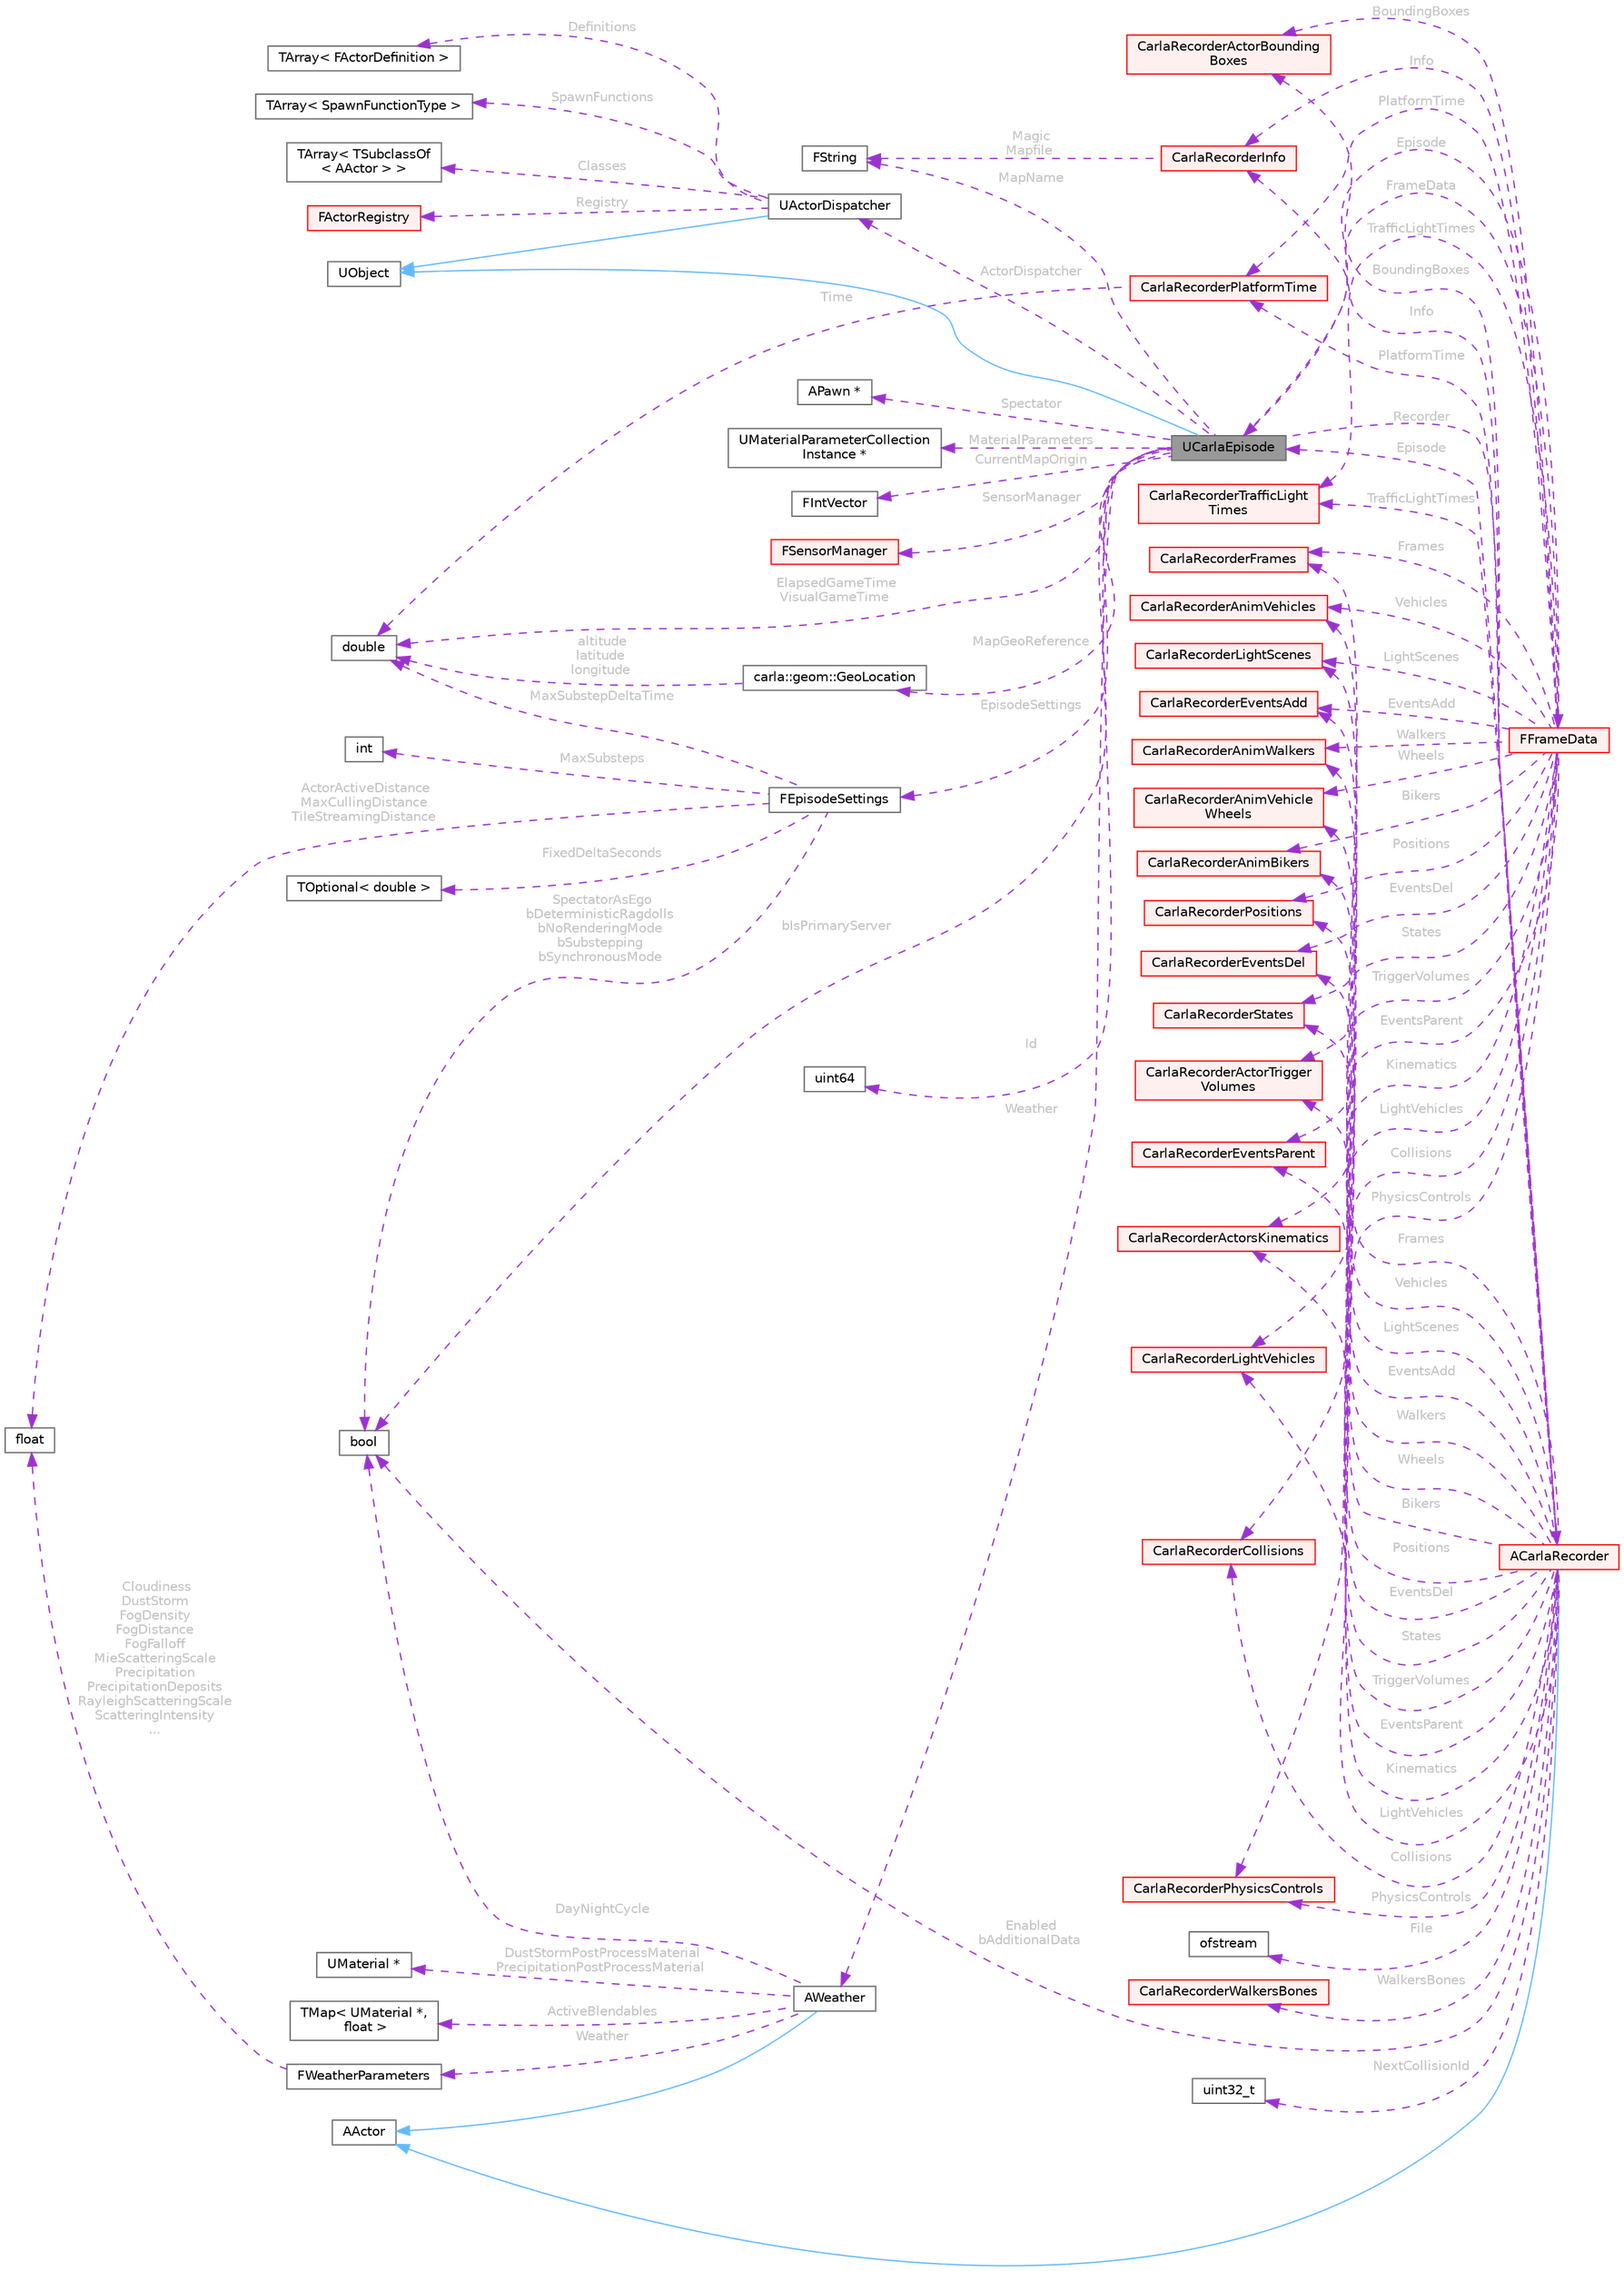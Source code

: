 digraph "UCarlaEpisode"
{
 // INTERACTIVE_SVG=YES
 // LATEX_PDF_SIZE
  bgcolor="transparent";
  edge [fontname=Helvetica,fontsize=10,labelfontname=Helvetica,labelfontsize=10];
  node [fontname=Helvetica,fontsize=10,shape=box,height=0.2,width=0.4];
  rankdir="LR";
  Node1 [id="Node000001",label="UCarlaEpisode",height=0.2,width=0.4,color="gray40", fillcolor="grey60", style="filled", fontcolor="black",tooltip="A simulation episode."];
  Node2 -> Node1 [id="edge1_Node000001_Node000002",dir="back",color="steelblue1",style="solid",tooltip=" "];
  Node2 [id="Node000002",label="UObject",height=0.2,width=0.4,color="gray40", fillcolor="white", style="filled",URL="$df/def/classUObject.html",tooltip=" "];
  Node3 -> Node1 [id="edge2_Node000001_Node000003",dir="back",color="darkorchid3",style="dashed",tooltip=" ",label=" bIsPrimaryServer",fontcolor="grey" ];
  Node3 [id="Node000003",label="bool",height=0.2,width=0.4,color="gray40", fillcolor="white", style="filled",tooltip=" "];
  Node4 -> Node1 [id="edge3_Node000001_Node000004",dir="back",color="darkorchid3",style="dashed",tooltip=" ",label=" Id",fontcolor="grey" ];
  Node4 [id="Node000004",label="uint64",height=0.2,width=0.4,color="gray40", fillcolor="white", style="filled",tooltip=" "];
  Node5 -> Node1 [id="edge4_Node000001_Node000005",dir="back",color="darkorchid3",style="dashed",tooltip=" ",label=" ElapsedGameTime\nVisualGameTime",fontcolor="grey" ];
  Node5 [id="Node000005",label="double",height=0.2,width=0.4,color="gray40", fillcolor="white", style="filled",tooltip=" "];
  Node6 -> Node1 [id="edge5_Node000001_Node000006",dir="back",color="darkorchid3",style="dashed",tooltip=" ",label=" MapName",fontcolor="grey" ];
  Node6 [id="Node000006",label="FString",height=0.2,width=0.4,color="gray40", fillcolor="white", style="filled",tooltip=" "];
  Node7 -> Node1 [id="edge6_Node000001_Node000007",dir="back",color="darkorchid3",style="dashed",tooltip=" ",label=" EpisodeSettings",fontcolor="grey" ];
  Node7 [id="Node000007",label="FEpisodeSettings",height=0.2,width=0.4,color="gray40", fillcolor="white", style="filled",URL="$da/d6e/structFEpisodeSettings.html",tooltip=" "];
  Node3 -> Node7 [id="edge7_Node000007_Node000003",dir="back",color="darkorchid3",style="dashed",tooltip=" ",label=" SpectatorAsEgo\nbDeterministicRagdolls\nbNoRenderingMode\nbSubstepping\nbSynchronousMode",fontcolor="grey" ];
  Node8 -> Node7 [id="edge8_Node000007_Node000008",dir="back",color="darkorchid3",style="dashed",tooltip=" ",label=" FixedDeltaSeconds",fontcolor="grey" ];
  Node8 [id="Node000008",label="TOptional\< double \>",height=0.2,width=0.4,color="gray40", fillcolor="white", style="filled",tooltip=" "];
  Node5 -> Node7 [id="edge9_Node000007_Node000005",dir="back",color="darkorchid3",style="dashed",tooltip=" ",label=" MaxSubstepDeltaTime",fontcolor="grey" ];
  Node9 -> Node7 [id="edge10_Node000007_Node000009",dir="back",color="darkorchid3",style="dashed",tooltip=" ",label=" MaxSubsteps",fontcolor="grey" ];
  Node9 [id="Node000009",label="int",height=0.2,width=0.4,color="gray40", fillcolor="white", style="filled",tooltip=" "];
  Node10 -> Node7 [id="edge11_Node000007_Node000010",dir="back",color="darkorchid3",style="dashed",tooltip=" ",label=" ActorActiveDistance\nMaxCullingDistance\nTileStreamingDistance",fontcolor="grey" ];
  Node10 [id="Node000010",label="float",height=0.2,width=0.4,color="gray40", fillcolor="white", style="filled",tooltip=" "];
  Node11 -> Node1 [id="edge12_Node000001_Node000011",dir="back",color="darkorchid3",style="dashed",tooltip=" ",label=" ActorDispatcher",fontcolor="grey" ];
  Node11 [id="Node000011",label="UActorDispatcher",height=0.2,width=0.4,color="gray40", fillcolor="white", style="filled",URL="$d7/d90/classUActorDispatcher.html",tooltip="Object in charge of binding ActorDefinitions to spawn functions, as well as keeping the registry of a..."];
  Node2 -> Node11 [id="edge13_Node000011_Node000002",dir="back",color="steelblue1",style="solid",tooltip=" "];
  Node12 -> Node11 [id="edge14_Node000011_Node000012",dir="back",color="darkorchid3",style="dashed",tooltip=" ",label=" Definitions",fontcolor="grey" ];
  Node12 [id="Node000012",label="TArray\< FActorDefinition \>",height=0.2,width=0.4,color="gray40", fillcolor="white", style="filled",tooltip=" "];
  Node13 -> Node11 [id="edge15_Node000011_Node000013",dir="back",color="darkorchid3",style="dashed",tooltip=" ",label=" SpawnFunctions",fontcolor="grey" ];
  Node13 [id="Node000013",label="TArray\< SpawnFunctionType \>",height=0.2,width=0.4,color="gray40", fillcolor="white", style="filled",tooltip=" "];
  Node14 -> Node11 [id="edge16_Node000011_Node000014",dir="back",color="darkorchid3",style="dashed",tooltip=" ",label=" Classes",fontcolor="grey" ];
  Node14 [id="Node000014",label="TArray\< TSubclassOf\l\< AActor \> \>",height=0.2,width=0.4,color="gray40", fillcolor="white", style="filled",tooltip=" "];
  Node15 -> Node11 [id="edge17_Node000011_Node000015",dir="back",color="darkorchid3",style="dashed",tooltip=" ",label=" Registry",fontcolor="grey" ];
  Node15 [id="Node000015",label="FActorRegistry",height=0.2,width=0.4,color="red", fillcolor="#FFF0F0", style="filled",URL="$df/db5/classFActorRegistry.html",tooltip="A registry of all the Carla actors."];
  Node20 -> Node1 [id="edge18_Node000001_Node000020",dir="back",color="darkorchid3",style="dashed",tooltip=" ",label=" Spectator",fontcolor="grey" ];
  Node20 [id="Node000020",label="APawn *",height=0.2,width=0.4,color="gray40", fillcolor="white", style="filled",tooltip=" "];
  Node21 -> Node1 [id="edge19_Node000001_Node000021",dir="back",color="darkorchid3",style="dashed",tooltip=" ",label=" Weather",fontcolor="grey" ];
  Node21 [id="Node000021",label="AWeather",height=0.2,width=0.4,color="gray40", fillcolor="white", style="filled",URL="$de/d75/classAWeather.html",tooltip=" "];
  Node22 -> Node21 [id="edge20_Node000021_Node000022",dir="back",color="steelblue1",style="solid",tooltip=" "];
  Node22 [id="Node000022",label="AActor",height=0.2,width=0.4,color="gray40", fillcolor="white", style="filled",URL="$d1/da4/classAActor.html",tooltip=" "];
  Node23 -> Node21 [id="edge21_Node000021_Node000023",dir="back",color="darkorchid3",style="dashed",tooltip=" ",label=" Weather",fontcolor="grey" ];
  Node23 [id="Node000023",label="FWeatherParameters",height=0.2,width=0.4,color="gray40", fillcolor="white", style="filled",URL="$dd/d9b/structFWeatherParameters.html",tooltip=" "];
  Node10 -> Node23 [id="edge22_Node000023_Node000010",dir="back",color="darkorchid3",style="dashed",tooltip=" ",label=" Cloudiness\nDustStorm\nFogDensity\nFogDistance\nFogFalloff\nMieScatteringScale\nPrecipitation\nPrecipitationDeposits\nRayleighScatteringScale\nScatteringIntensity\n...",fontcolor="grey" ];
  Node24 -> Node21 [id="edge23_Node000021_Node000024",dir="back",color="darkorchid3",style="dashed",tooltip=" ",label=" DustStormPostProcessMaterial\nPrecipitationPostProcessMaterial",fontcolor="grey" ];
  Node24 [id="Node000024",label="UMaterial *",height=0.2,width=0.4,color="gray40", fillcolor="white", style="filled",tooltip=" "];
  Node25 -> Node21 [id="edge24_Node000021_Node000025",dir="back",color="darkorchid3",style="dashed",tooltip=" ",label=" ActiveBlendables",fontcolor="grey" ];
  Node25 [id="Node000025",label="TMap\< UMaterial *,\l float \>",height=0.2,width=0.4,color="gray40", fillcolor="white", style="filled",tooltip=" "];
  Node3 -> Node21 [id="edge25_Node000021_Node000003",dir="back",color="darkorchid3",style="dashed",tooltip=" ",label=" DayNightCycle",fontcolor="grey" ];
  Node26 -> Node1 [id="edge26_Node000001_Node000026",dir="back",color="darkorchid3",style="dashed",tooltip=" ",label=" MaterialParameters",fontcolor="grey" ];
  Node26 [id="Node000026",label="UMaterialParameterCollection\lInstance *",height=0.2,width=0.4,color="gray40", fillcolor="white", style="filled",tooltip=" "];
  Node27 -> Node1 [id="edge27_Node000001_Node000027",dir="back",color="darkorchid3",style="dashed",tooltip=" ",label=" Recorder",fontcolor="grey" ];
  Node27 [id="Node000027",label="ACarlaRecorder",height=0.2,width=0.4,color="red", fillcolor="#FFF0F0", style="filled",URL="$dd/db9/classACarlaRecorder.html",tooltip="Recorder for the simulation"];
  Node22 -> Node27 [id="edge28_Node000027_Node000022",dir="back",color="steelblue1",style="solid",tooltip=" "];
  Node3 -> Node27 [id="edge29_Node000027_Node000003",dir="back",color="darkorchid3",style="dashed",tooltip=" ",label=" Enabled\nbAdditionalData",fontcolor="grey" ];
  Node28 -> Node27 [id="edge30_Node000027_Node000028",dir="back",color="darkorchid3",style="dashed",tooltip=" ",label=" NextCollisionId",fontcolor="grey" ];
  Node28 [id="Node000028",label="uint32_t",height=0.2,width=0.4,color="gray40", fillcolor="white", style="filled",tooltip=" "];
  Node29 -> Node27 [id="edge31_Node000027_Node000029",dir="back",color="darkorchid3",style="dashed",tooltip=" ",label=" File",fontcolor="grey" ];
  Node29 [id="Node000029",label="ofstream",height=0.2,width=0.4,color="gray40", fillcolor="white", style="filled",tooltip=" "];
  Node1 -> Node27 [id="edge32_Node000027_Node000001",dir="back",color="darkorchid3",style="dashed",tooltip=" ",label=" Episode",fontcolor="grey" ];
  Node30 -> Node27 [id="edge33_Node000027_Node000030",dir="back",color="darkorchid3",style="dashed",tooltip=" ",label=" Info",fontcolor="grey" ];
  Node30 [id="Node000030",label="CarlaRecorderInfo",height=0.2,width=0.4,color="red", fillcolor="#FFF0F0", style="filled",URL="$da/dab/structCarlaRecorderInfo.html",tooltip=" "];
  Node6 -> Node30 [id="edge34_Node000030_Node000006",dir="back",color="darkorchid3",style="dashed",tooltip=" ",label=" Magic\nMapfile",fontcolor="grey" ];
  Node33 -> Node27 [id="edge35_Node000027_Node000033",dir="back",color="darkorchid3",style="dashed",tooltip=" ",label=" Frames",fontcolor="grey" ];
  Node33 [id="Node000033",label="CarlaRecorderFrames",height=0.2,width=0.4,color="red", fillcolor="#FFF0F0", style="filled",URL="$d6/d4d/classCarlaRecorderFrames.html",tooltip=" "];
  Node37 -> Node27 [id="edge36_Node000027_Node000037",dir="back",color="darkorchid3",style="dashed",tooltip=" ",label=" EventsAdd",fontcolor="grey" ];
  Node37 [id="Node000037",label="CarlaRecorderEventsAdd",height=0.2,width=0.4,color="red", fillcolor="#FFF0F0", style="filled",URL="$dd/dd4/classCarlaRecorderEventsAdd.html",tooltip=" "];
  Node39 -> Node27 [id="edge37_Node000027_Node000039",dir="back",color="darkorchid3",style="dashed",tooltip=" ",label=" EventsDel",fontcolor="grey" ];
  Node39 [id="Node000039",label="CarlaRecorderEventsDel",height=0.2,width=0.4,color="red", fillcolor="#FFF0F0", style="filled",URL="$dd/d8e/classCarlaRecorderEventsDel.html",tooltip=" "];
  Node41 -> Node27 [id="edge38_Node000027_Node000041",dir="back",color="darkorchid3",style="dashed",tooltip=" ",label=" EventsParent",fontcolor="grey" ];
  Node41 [id="Node000041",label="CarlaRecorderEventsParent",height=0.2,width=0.4,color="red", fillcolor="#FFF0F0", style="filled",URL="$dd/d35/classCarlaRecorderEventsParent.html",tooltip=" "];
  Node43 -> Node27 [id="edge39_Node000027_Node000043",dir="back",color="darkorchid3",style="dashed",tooltip=" ",label=" Collisions",fontcolor="grey" ];
  Node43 [id="Node000043",label="CarlaRecorderCollisions",height=0.2,width=0.4,color="red", fillcolor="#FFF0F0", style="filled",URL="$da/d6e/classCarlaRecorderCollisions.html",tooltip=" "];
  Node45 -> Node27 [id="edge40_Node000027_Node000045",dir="back",color="darkorchid3",style="dashed",tooltip=" ",label=" Positions",fontcolor="grey" ];
  Node45 [id="Node000045",label="CarlaRecorderPositions",height=0.2,width=0.4,color="red", fillcolor="#FFF0F0", style="filled",URL="$da/df1/classCarlaRecorderPositions.html",tooltip=" "];
  Node47 -> Node27 [id="edge41_Node000027_Node000047",dir="back",color="darkorchid3",style="dashed",tooltip=" ",label=" States",fontcolor="grey" ];
  Node47 [id="Node000047",label="CarlaRecorderStates",height=0.2,width=0.4,color="red", fillcolor="#FFF0F0", style="filled",URL="$d2/da3/classCarlaRecorderStates.html",tooltip=" "];
  Node49 -> Node27 [id="edge42_Node000027_Node000049",dir="back",color="darkorchid3",style="dashed",tooltip=" ",label=" Vehicles",fontcolor="grey" ];
  Node49 [id="Node000049",label="CarlaRecorderAnimVehicles",height=0.2,width=0.4,color="red", fillcolor="#FFF0F0", style="filled",URL="$da/dd4/classCarlaRecorderAnimVehicles.html",tooltip=" "];
  Node51 -> Node27 [id="edge43_Node000027_Node000051",dir="back",color="darkorchid3",style="dashed",tooltip=" ",label=" Wheels",fontcolor="grey" ];
  Node51 [id="Node000051",label="CarlaRecorderAnimVehicle\lWheels",height=0.2,width=0.4,color="red", fillcolor="#FFF0F0", style="filled",URL="$d6/dd8/classCarlaRecorderAnimVehicleWheels.html",tooltip=" "];
  Node53 -> Node27 [id="edge44_Node000027_Node000053",dir="back",color="darkorchid3",style="dashed",tooltip=" ",label=" Walkers",fontcolor="grey" ];
  Node53 [id="Node000053",label="CarlaRecorderAnimWalkers",height=0.2,width=0.4,color="red", fillcolor="#FFF0F0", style="filled",URL="$de/d09/classCarlaRecorderAnimWalkers.html",tooltip=" "];
  Node55 -> Node27 [id="edge45_Node000027_Node000055",dir="back",color="darkorchid3",style="dashed",tooltip=" ",label=" Bikers",fontcolor="grey" ];
  Node55 [id="Node000055",label="CarlaRecorderAnimBikers",height=0.2,width=0.4,color="red", fillcolor="#FFF0F0", style="filled",URL="$da/d46/classCarlaRecorderAnimBikers.html",tooltip=" "];
  Node57 -> Node27 [id="edge46_Node000027_Node000057",dir="back",color="darkorchid3",style="dashed",tooltip=" ",label=" LightVehicles",fontcolor="grey" ];
  Node57 [id="Node000057",label="CarlaRecorderLightVehicles",height=0.2,width=0.4,color="red", fillcolor="#FFF0F0", style="filled",URL="$df/d7b/structCarlaRecorderLightVehicles.html",tooltip=" "];
  Node59 -> Node27 [id="edge47_Node000027_Node000059",dir="back",color="darkorchid3",style="dashed",tooltip=" ",label=" LightScenes",fontcolor="grey" ];
  Node59 [id="Node000059",label="CarlaRecorderLightScenes",height=0.2,width=0.4,color="red", fillcolor="#FFF0F0", style="filled",URL="$d0/d93/structCarlaRecorderLightScenes.html",tooltip=" "];
  Node61 -> Node27 [id="edge48_Node000027_Node000061",dir="back",color="darkorchid3",style="dashed",tooltip=" ",label=" Kinematics",fontcolor="grey" ];
  Node61 [id="Node000061",label="CarlaRecorderActorsKinematics",height=0.2,width=0.4,color="red", fillcolor="#FFF0F0", style="filled",URL="$dc/ded/classCarlaRecorderActorsKinematics.html",tooltip=" "];
  Node63 -> Node27 [id="edge49_Node000027_Node000063",dir="back",color="darkorchid3",style="dashed",tooltip=" ",label=" BoundingBoxes",fontcolor="grey" ];
  Node63 [id="Node000063",label="CarlaRecorderActorBounding\lBoxes",height=0.2,width=0.4,color="red", fillcolor="#FFF0F0", style="filled",URL="$d1/d74/classCarlaRecorderActorBoundingBoxes.html",tooltip=" "];
  Node65 -> Node27 [id="edge50_Node000027_Node000065",dir="back",color="darkorchid3",style="dashed",tooltip=" ",label=" TriggerVolumes",fontcolor="grey" ];
  Node65 [id="Node000065",label="CarlaRecorderActorTrigger\lVolumes",height=0.2,width=0.4,color="red", fillcolor="#FFF0F0", style="filled",URL="$d8/d4c/classCarlaRecorderActorTriggerVolumes.html",tooltip=" "];
  Node66 -> Node27 [id="edge51_Node000027_Node000066",dir="back",color="darkorchid3",style="dashed",tooltip=" ",label=" PlatformTime",fontcolor="grey" ];
  Node66 [id="Node000066",label="CarlaRecorderPlatformTime",height=0.2,width=0.4,color="red", fillcolor="#FFF0F0", style="filled",URL="$d2/de4/structCarlaRecorderPlatformTime.html",tooltip=" "];
  Node5 -> Node66 [id="edge52_Node000066_Node000005",dir="back",color="darkorchid3",style="dashed",tooltip=" ",label=" Time",fontcolor="grey" ];
  Node68 -> Node27 [id="edge53_Node000027_Node000068",dir="back",color="darkorchid3",style="dashed",tooltip=" ",label=" PhysicsControls",fontcolor="grey" ];
  Node68 [id="Node000068",label="CarlaRecorderPhysicsControls",height=0.2,width=0.4,color="red", fillcolor="#FFF0F0", style="filled",URL="$dd/dd1/classCarlaRecorderPhysicsControls.html",tooltip=" "];
  Node70 -> Node27 [id="edge54_Node000027_Node000070",dir="back",color="darkorchid3",style="dashed",tooltip=" ",label=" TrafficLightTimes",fontcolor="grey" ];
  Node70 [id="Node000070",label="CarlaRecorderTrafficLight\lTimes",height=0.2,width=0.4,color="red", fillcolor="#FFF0F0", style="filled",URL="$dc/d3e/classCarlaRecorderTrafficLightTimes.html",tooltip=" "];
  Node72 -> Node27 [id="edge55_Node000027_Node000072",dir="back",color="darkorchid3",style="dashed",tooltip=" ",label=" WalkersBones",fontcolor="grey" ];
  Node72 [id="Node000072",label="CarlaRecorderWalkersBones",height=0.2,width=0.4,color="red", fillcolor="#FFF0F0", style="filled",URL="$dd/d20/classCarlaRecorderWalkersBones.html",tooltip=" "];
  Node117 -> Node1 [id="edge56_Node000001_Node000117",dir="back",color="darkorchid3",style="dashed",tooltip=" ",label=" MapGeoReference",fontcolor="grey" ];
  Node117 [id="Node000117",label="carla::geom::GeoLocation",height=0.2,width=0.4,color="gray40", fillcolor="white", style="filled",URL="$d3/df4/classcarla_1_1geom_1_1GeoLocation.html",tooltip=" "];
  Node5 -> Node117 [id="edge57_Node000117_Node000005",dir="back",color="darkorchid3",style="dashed",tooltip=" ",label=" altitude\nlatitude\nlongitude",fontcolor="grey" ];
  Node118 -> Node1 [id="edge58_Node000001_Node000118",dir="back",color="darkorchid3",style="dashed",tooltip=" ",label=" CurrentMapOrigin",fontcolor="grey" ];
  Node118 [id="Node000118",label="FIntVector",height=0.2,width=0.4,color="gray40", fillcolor="white", style="filled",tooltip=" "];
  Node119 -> Node1 [id="edge59_Node000001_Node000119",dir="back",color="darkorchid3",style="dashed",tooltip=" ",label=" FrameData",fontcolor="grey" ];
  Node119 [id="Node000119",label="FFrameData",height=0.2,width=0.4,color="red", fillcolor="#FFF0F0", style="filled",URL="$de/db4/classFFrameData.html",tooltip=" "];
  Node30 -> Node119 [id="edge60_Node000119_Node000030",dir="back",color="darkorchid3",style="dashed",tooltip=" ",label=" Info",fontcolor="grey" ];
  Node33 -> Node119 [id="edge61_Node000119_Node000033",dir="back",color="darkorchid3",style="dashed",tooltip=" ",label=" Frames",fontcolor="grey" ];
  Node37 -> Node119 [id="edge62_Node000119_Node000037",dir="back",color="darkorchid3",style="dashed",tooltip=" ",label=" EventsAdd",fontcolor="grey" ];
  Node39 -> Node119 [id="edge63_Node000119_Node000039",dir="back",color="darkorchid3",style="dashed",tooltip=" ",label=" EventsDel",fontcolor="grey" ];
  Node41 -> Node119 [id="edge64_Node000119_Node000041",dir="back",color="darkorchid3",style="dashed",tooltip=" ",label=" EventsParent",fontcolor="grey" ];
  Node43 -> Node119 [id="edge65_Node000119_Node000043",dir="back",color="darkorchid3",style="dashed",tooltip=" ",label=" Collisions",fontcolor="grey" ];
  Node45 -> Node119 [id="edge66_Node000119_Node000045",dir="back",color="darkorchid3",style="dashed",tooltip=" ",label=" Positions",fontcolor="grey" ];
  Node47 -> Node119 [id="edge67_Node000119_Node000047",dir="back",color="darkorchid3",style="dashed",tooltip=" ",label=" States",fontcolor="grey" ];
  Node49 -> Node119 [id="edge68_Node000119_Node000049",dir="back",color="darkorchid3",style="dashed",tooltip=" ",label=" Vehicles",fontcolor="grey" ];
  Node51 -> Node119 [id="edge69_Node000119_Node000051",dir="back",color="darkorchid3",style="dashed",tooltip=" ",label=" Wheels",fontcolor="grey" ];
  Node53 -> Node119 [id="edge70_Node000119_Node000053",dir="back",color="darkorchid3",style="dashed",tooltip=" ",label=" Walkers",fontcolor="grey" ];
  Node55 -> Node119 [id="edge71_Node000119_Node000055",dir="back",color="darkorchid3",style="dashed",tooltip=" ",label=" Bikers",fontcolor="grey" ];
  Node57 -> Node119 [id="edge72_Node000119_Node000057",dir="back",color="darkorchid3",style="dashed",tooltip=" ",label=" LightVehicles",fontcolor="grey" ];
  Node59 -> Node119 [id="edge73_Node000119_Node000059",dir="back",color="darkorchid3",style="dashed",tooltip=" ",label=" LightScenes",fontcolor="grey" ];
  Node61 -> Node119 [id="edge74_Node000119_Node000061",dir="back",color="darkorchid3",style="dashed",tooltip=" ",label=" Kinematics",fontcolor="grey" ];
  Node63 -> Node119 [id="edge75_Node000119_Node000063",dir="back",color="darkorchid3",style="dashed",tooltip=" ",label=" BoundingBoxes",fontcolor="grey" ];
  Node65 -> Node119 [id="edge76_Node000119_Node000065",dir="back",color="darkorchid3",style="dashed",tooltip=" ",label=" TriggerVolumes",fontcolor="grey" ];
  Node66 -> Node119 [id="edge77_Node000119_Node000066",dir="back",color="darkorchid3",style="dashed",tooltip=" ",label=" PlatformTime",fontcolor="grey" ];
  Node68 -> Node119 [id="edge78_Node000119_Node000068",dir="back",color="darkorchid3",style="dashed",tooltip=" ",label=" PhysicsControls",fontcolor="grey" ];
  Node70 -> Node119 [id="edge79_Node000119_Node000070",dir="back",color="darkorchid3",style="dashed",tooltip=" ",label=" TrafficLightTimes",fontcolor="grey" ];
  Node1 -> Node119 [id="edge80_Node000119_Node000001",dir="back",color="darkorchid3",style="dashed",tooltip=" ",label=" Episode",fontcolor="grey" ];
  Node121 -> Node1 [id="edge81_Node000001_Node000121",dir="back",color="darkorchid3",style="dashed",tooltip=" ",label=" SensorManager",fontcolor="grey" ];
  Node121 [id="Node000121",label="FSensorManager",height=0.2,width=0.4,color="red", fillcolor="#FFF0F0", style="filled",URL="$d1/de4/classFSensorManager.html",tooltip=" "];
}
